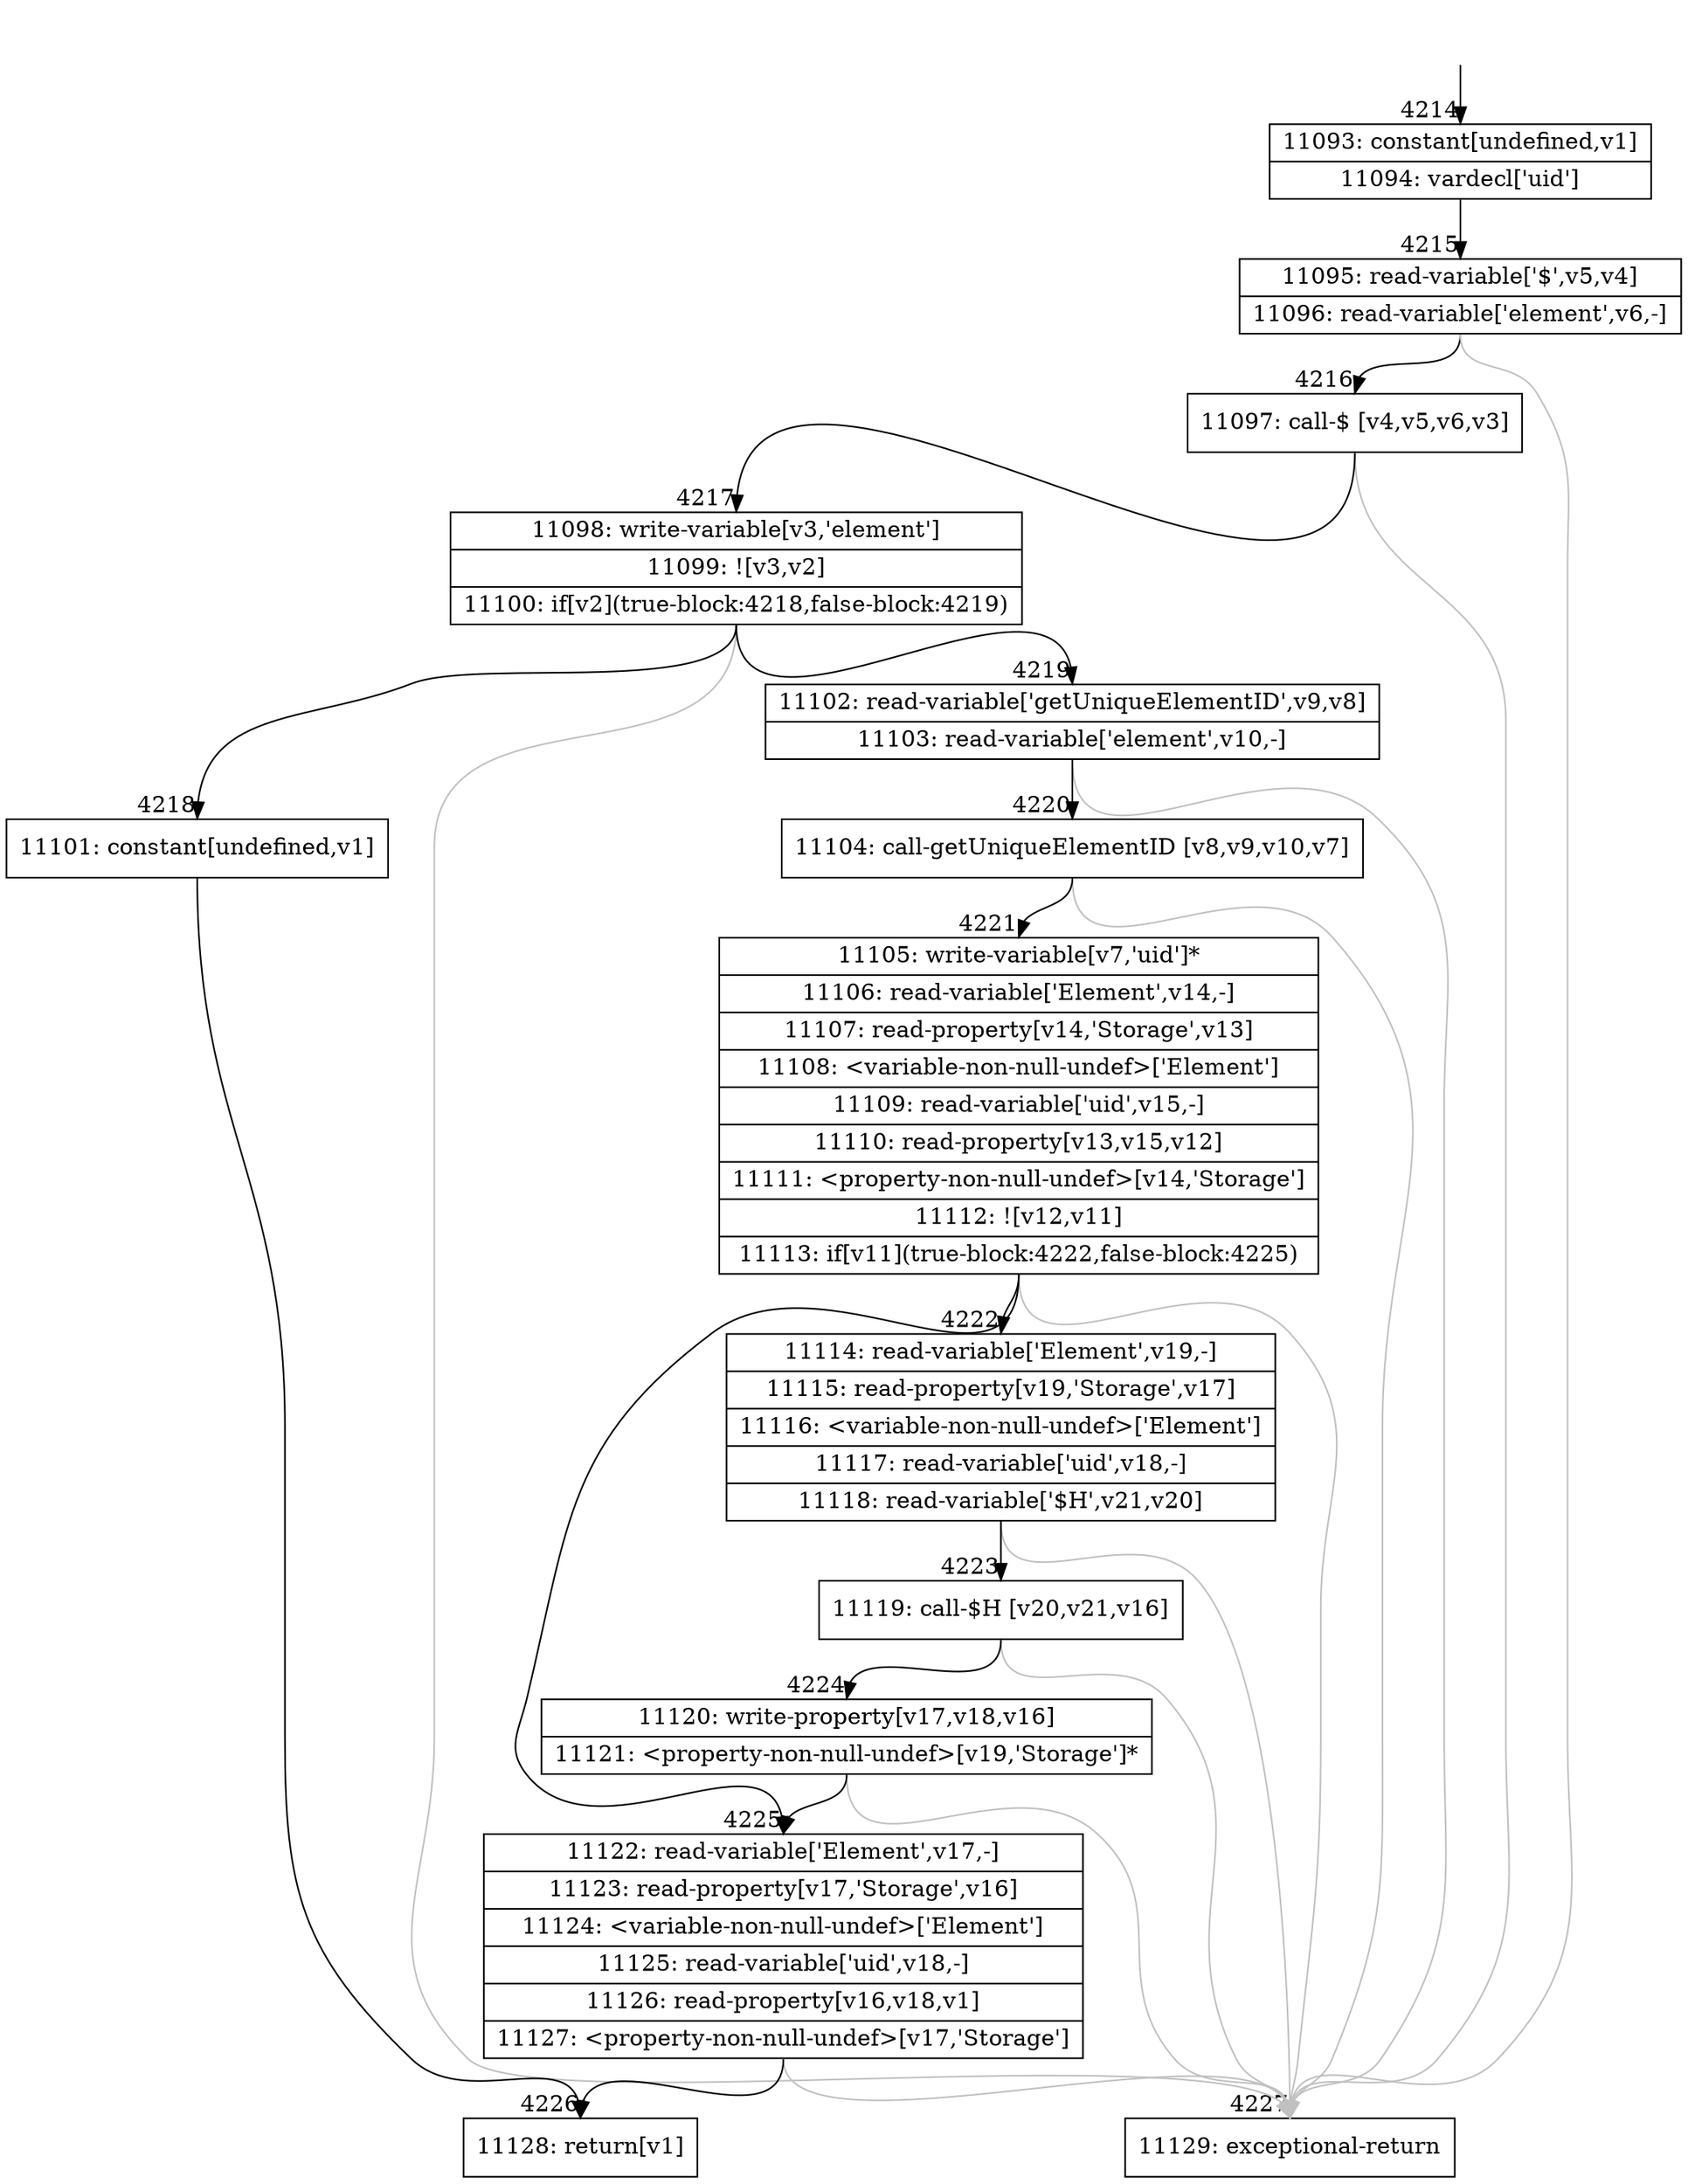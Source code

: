 digraph {
rankdir="TD"
BB_entry354[shape=none,label=""];
BB_entry354 -> BB4214 [tailport=s, headport=n, headlabel="    4214"]
BB4214 [shape=record label="{11093: constant[undefined,v1]|11094: vardecl['uid']}" ] 
BB4214 -> BB4215 [tailport=s, headport=n, headlabel="      4215"]
BB4215 [shape=record label="{11095: read-variable['$',v5,v4]|11096: read-variable['element',v6,-]}" ] 
BB4215 -> BB4216 [tailport=s, headport=n, headlabel="      4216"]
BB4215 -> BB4227 [tailport=s, headport=n, color=gray, headlabel="      4227"]
BB4216 [shape=record label="{11097: call-$ [v4,v5,v6,v3]}" ] 
BB4216 -> BB4217 [tailport=s, headport=n, headlabel="      4217"]
BB4216 -> BB4227 [tailport=s, headport=n, color=gray]
BB4217 [shape=record label="{11098: write-variable[v3,'element']|11099: ![v3,v2]|11100: if[v2](true-block:4218,false-block:4219)}" ] 
BB4217 -> BB4218 [tailport=s, headport=n, headlabel="      4218"]
BB4217 -> BB4219 [tailport=s, headport=n, headlabel="      4219"]
BB4217 -> BB4227 [tailport=s, headport=n, color=gray]
BB4218 [shape=record label="{11101: constant[undefined,v1]}" ] 
BB4218 -> BB4226 [tailport=s, headport=n, headlabel="      4226"]
BB4219 [shape=record label="{11102: read-variable['getUniqueElementID',v9,v8]|11103: read-variable['element',v10,-]}" ] 
BB4219 -> BB4220 [tailport=s, headport=n, headlabel="      4220"]
BB4219 -> BB4227 [tailport=s, headport=n, color=gray]
BB4220 [shape=record label="{11104: call-getUniqueElementID [v8,v9,v10,v7]}" ] 
BB4220 -> BB4221 [tailport=s, headport=n, headlabel="      4221"]
BB4220 -> BB4227 [tailport=s, headport=n, color=gray]
BB4221 [shape=record label="{11105: write-variable[v7,'uid']*|11106: read-variable['Element',v14,-]|11107: read-property[v14,'Storage',v13]|11108: \<variable-non-null-undef\>['Element']|11109: read-variable['uid',v15,-]|11110: read-property[v13,v15,v12]|11111: \<property-non-null-undef\>[v14,'Storage']|11112: ![v12,v11]|11113: if[v11](true-block:4222,false-block:4225)}" ] 
BB4221 -> BB4222 [tailport=s, headport=n, headlabel="      4222"]
BB4221 -> BB4225 [tailport=s, headport=n, headlabel="      4225"]
BB4221 -> BB4227 [tailport=s, headport=n, color=gray]
BB4222 [shape=record label="{11114: read-variable['Element',v19,-]|11115: read-property[v19,'Storage',v17]|11116: \<variable-non-null-undef\>['Element']|11117: read-variable['uid',v18,-]|11118: read-variable['$H',v21,v20]}" ] 
BB4222 -> BB4223 [tailport=s, headport=n, headlabel="      4223"]
BB4222 -> BB4227 [tailport=s, headport=n, color=gray]
BB4223 [shape=record label="{11119: call-$H [v20,v21,v16]}" ] 
BB4223 -> BB4224 [tailport=s, headport=n, headlabel="      4224"]
BB4223 -> BB4227 [tailport=s, headport=n, color=gray]
BB4224 [shape=record label="{11120: write-property[v17,v18,v16]|11121: \<property-non-null-undef\>[v19,'Storage']*}" ] 
BB4224 -> BB4225 [tailport=s, headport=n]
BB4224 -> BB4227 [tailport=s, headport=n, color=gray]
BB4225 [shape=record label="{11122: read-variable['Element',v17,-]|11123: read-property[v17,'Storage',v16]|11124: \<variable-non-null-undef\>['Element']|11125: read-variable['uid',v18,-]|11126: read-property[v16,v18,v1]|11127: \<property-non-null-undef\>[v17,'Storage']}" ] 
BB4225 -> BB4226 [tailport=s, headport=n]
BB4225 -> BB4227 [tailport=s, headport=n, color=gray]
BB4226 [shape=record label="{11128: return[v1]}" ] 
BB4227 [shape=record label="{11129: exceptional-return}" ] 
//#$~ 3245
}
